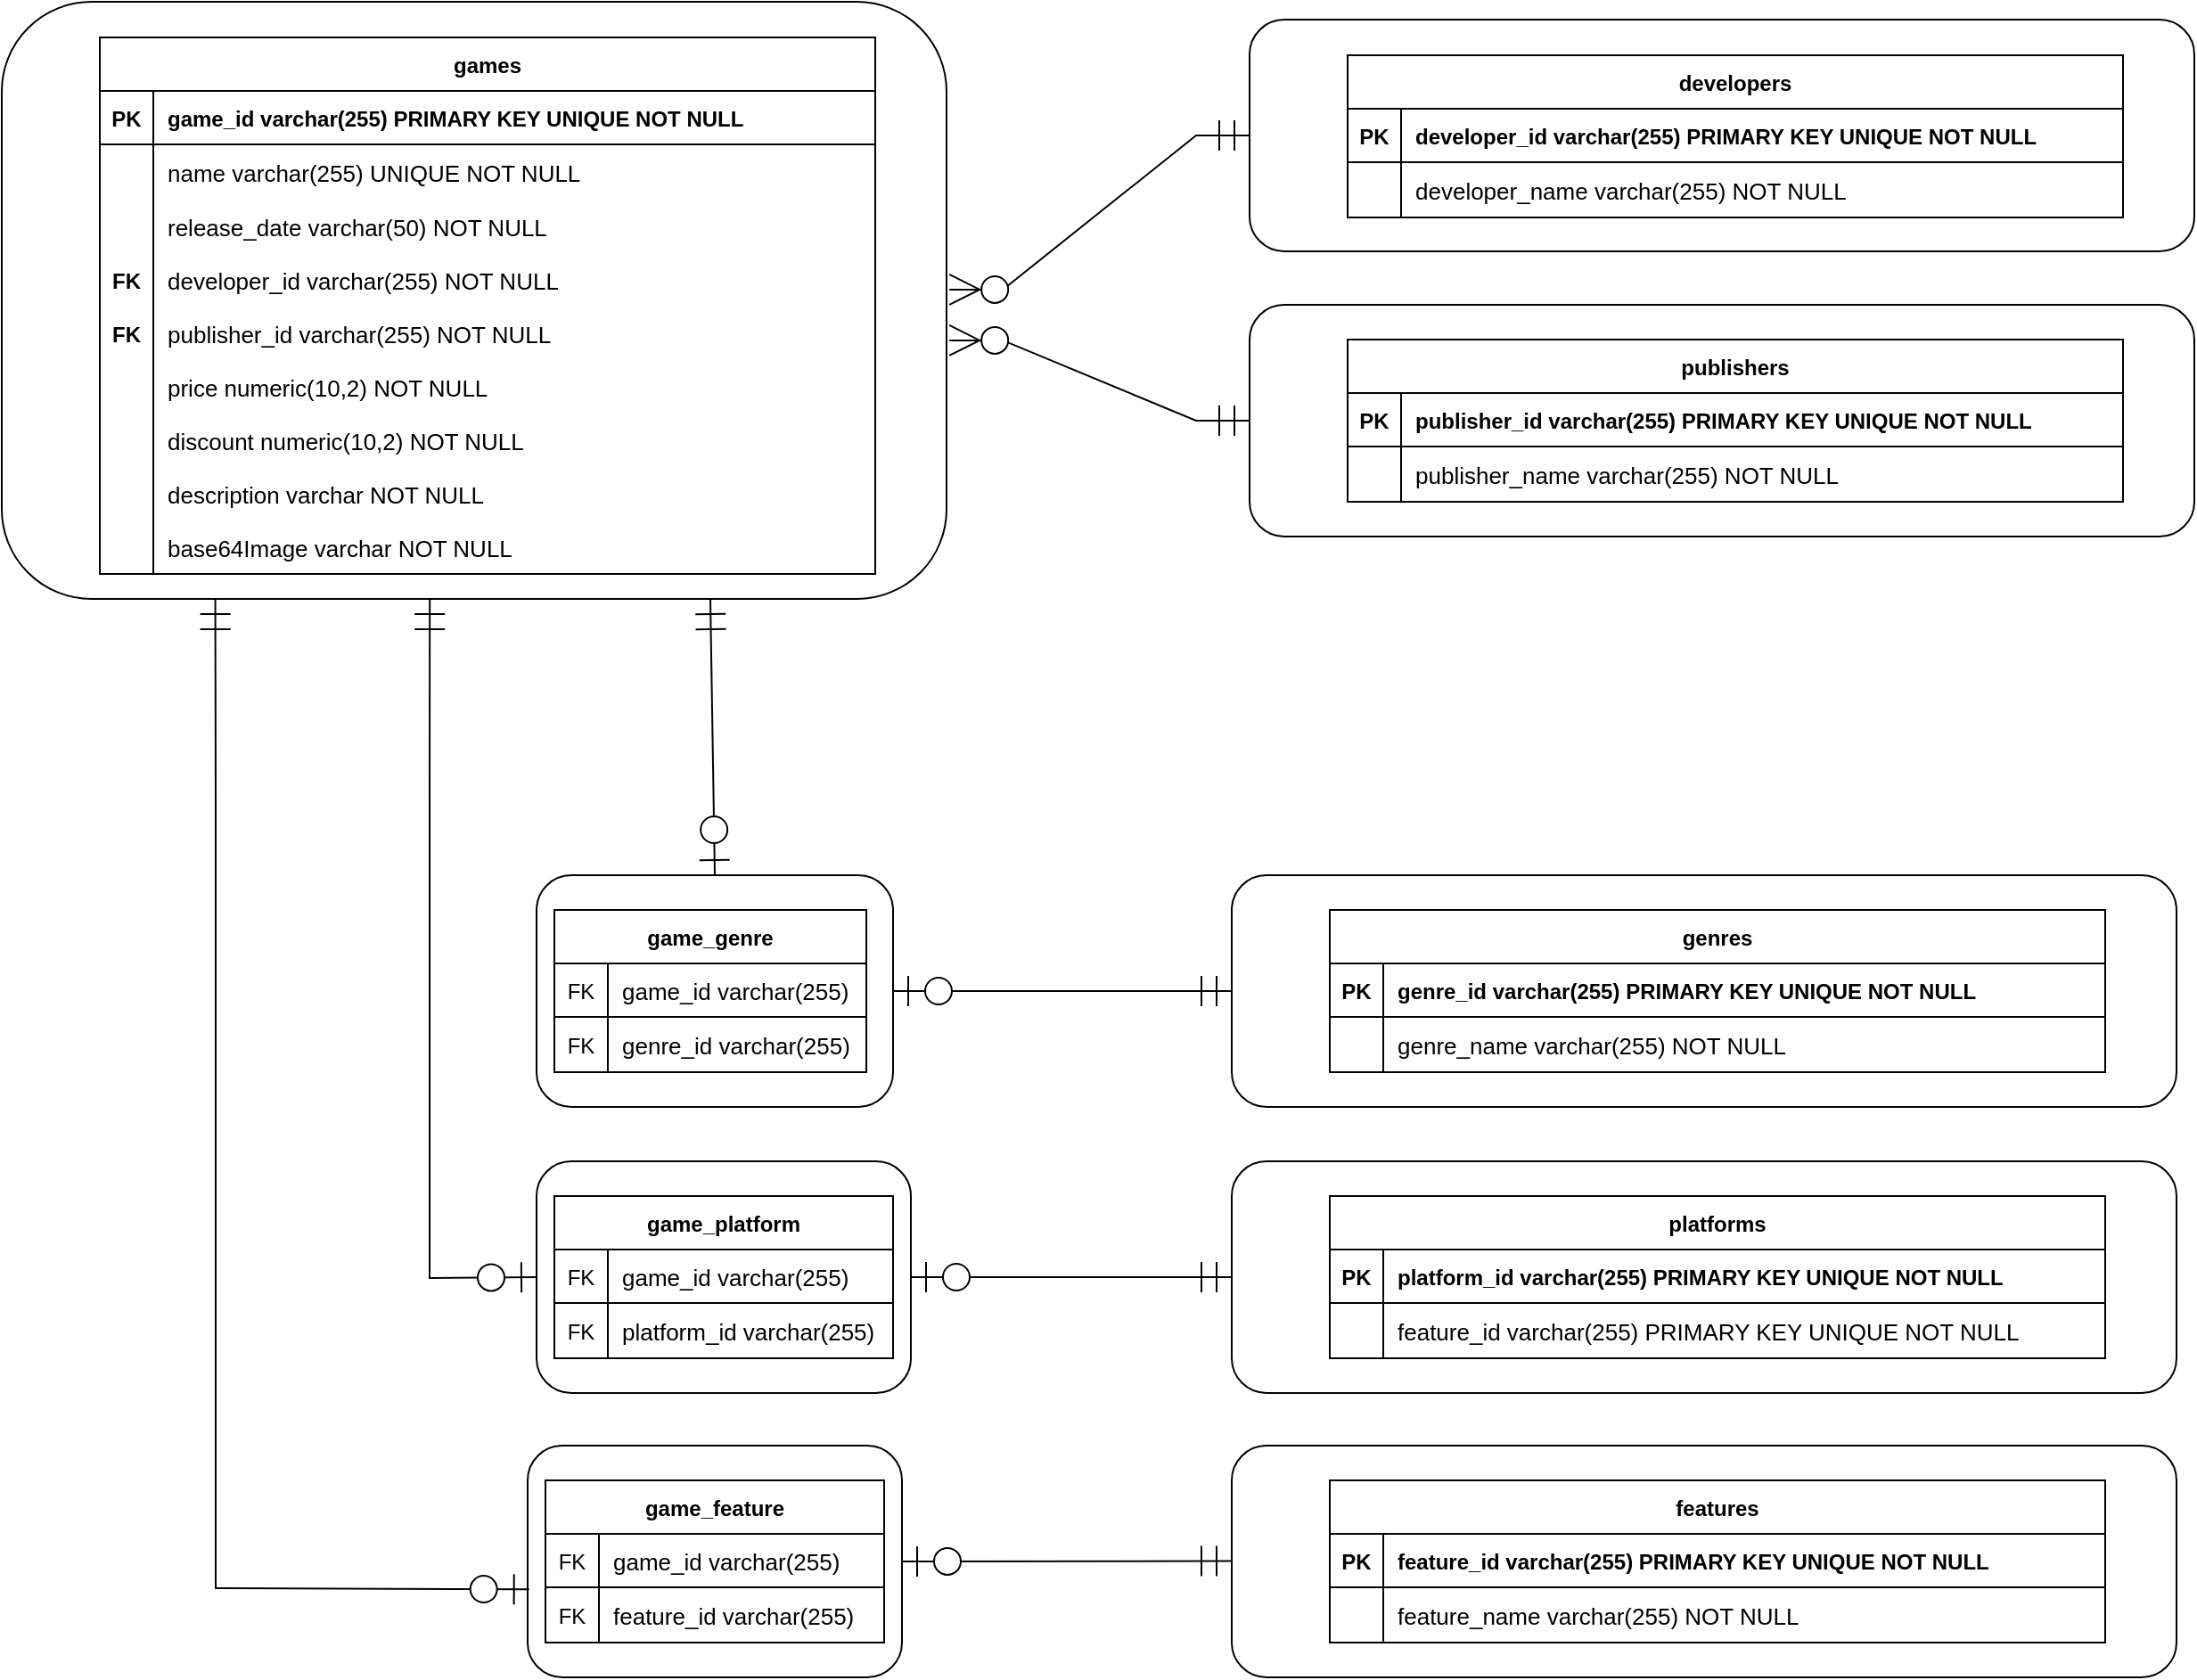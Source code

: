 <mxfile version="21.1.5" type="device">
  <diagram id="R2lEEEUBdFMjLlhIrx00" name="Page-1">
    <mxGraphModel dx="2049" dy="1031" grid="1" gridSize="10" guides="1" tooltips="1" connect="1" arrows="1" fold="1" page="1" pageScale="1" pageWidth="850" pageHeight="1100" math="0" shadow="0" extFonts="Permanent Marker^https://fonts.googleapis.com/css?family=Permanent+Marker">
      <root>
        <mxCell id="0" />
        <mxCell id="1" parent="0" />
        <mxCell id="VL071i1AqDFCpZDAVw9u-1" value="" style="rounded=1;whiteSpace=wrap;html=1;" parent="1" vertex="1">
          <mxGeometry x="30" y="105" width="530" height="335" as="geometry" />
        </mxCell>
        <object label="games" email="email&#xa;test" id="C-vyLk0tnHw3VtMMgP7b-23">
          <mxCell style="shape=table;startSize=30;container=1;collapsible=1;childLayout=tableLayout;fixedRows=1;rowLines=0;fontStyle=1;align=center;resizeLast=1;" parent="1" vertex="1">
            <mxGeometry x="85" y="125" width="435" height="301" as="geometry">
              <mxRectangle x="85" y="80" width="80" height="30" as="alternateBounds" />
            </mxGeometry>
          </mxCell>
        </object>
        <mxCell id="C-vyLk0tnHw3VtMMgP7b-24" value="" style="shape=partialRectangle;collapsible=0;dropTarget=0;pointerEvents=0;fillColor=none;points=[[0,0.5],[1,0.5]];portConstraint=eastwest;top=0;left=0;right=0;bottom=1;" parent="C-vyLk0tnHw3VtMMgP7b-23" vertex="1">
          <mxGeometry y="30" width="435" height="30" as="geometry" />
        </mxCell>
        <mxCell id="C-vyLk0tnHw3VtMMgP7b-25" value="PK" style="shape=partialRectangle;overflow=hidden;connectable=0;fillColor=none;top=0;left=0;bottom=0;right=0;fontStyle=1;" parent="C-vyLk0tnHw3VtMMgP7b-24" vertex="1">
          <mxGeometry width="30" height="30" as="geometry">
            <mxRectangle width="30" height="30" as="alternateBounds" />
          </mxGeometry>
        </mxCell>
        <mxCell id="C-vyLk0tnHw3VtMMgP7b-26" value="game_id varchar(255) PRIMARY KEY UNIQUE NOT NULL " style="shape=partialRectangle;overflow=hidden;connectable=0;fillColor=none;top=0;left=0;bottom=0;right=0;align=left;spacingLeft=6;fontStyle=1;" parent="C-vyLk0tnHw3VtMMgP7b-24" vertex="1">
          <mxGeometry x="30" width="405" height="30" as="geometry">
            <mxRectangle width="405" height="30" as="alternateBounds" />
          </mxGeometry>
        </mxCell>
        <mxCell id="C-vyLk0tnHw3VtMMgP7b-27" value="" style="shape=partialRectangle;collapsible=0;dropTarget=0;pointerEvents=0;fillColor=none;points=[[0,0.5],[1,0.5]];portConstraint=eastwest;top=0;left=0;right=0;bottom=0;" parent="C-vyLk0tnHw3VtMMgP7b-23" vertex="1">
          <mxGeometry y="60" width="435" height="31" as="geometry" />
        </mxCell>
        <mxCell id="C-vyLk0tnHw3VtMMgP7b-28" value="" style="shape=partialRectangle;overflow=hidden;connectable=0;fillColor=none;top=0;left=0;bottom=0;right=0;" parent="C-vyLk0tnHw3VtMMgP7b-27" vertex="1">
          <mxGeometry width="30" height="31" as="geometry">
            <mxRectangle width="30" height="31" as="alternateBounds" />
          </mxGeometry>
        </mxCell>
        <mxCell id="C-vyLk0tnHw3VtMMgP7b-29" value="name varchar(255) UNIQUE NOT NULL" style="shape=partialRectangle;overflow=hidden;connectable=0;fillColor=none;top=0;left=0;bottom=0;right=0;align=left;spacingLeft=6;fontSize=13;" parent="C-vyLk0tnHw3VtMMgP7b-27" vertex="1">
          <mxGeometry x="30" width="405" height="31" as="geometry">
            <mxRectangle width="405" height="31" as="alternateBounds" />
          </mxGeometry>
        </mxCell>
        <mxCell id="VL071i1AqDFCpZDAVw9u-34" style="shape=partialRectangle;collapsible=0;dropTarget=0;pointerEvents=0;fillColor=none;points=[[0,0.5],[1,0.5]];portConstraint=eastwest;top=0;left=0;right=0;bottom=0;" parent="C-vyLk0tnHw3VtMMgP7b-23" vertex="1">
          <mxGeometry y="91" width="435" height="30" as="geometry" />
        </mxCell>
        <mxCell id="VL071i1AqDFCpZDAVw9u-35" style="shape=partialRectangle;overflow=hidden;connectable=0;fillColor=none;top=0;left=0;bottom=0;right=0;" parent="VL071i1AqDFCpZDAVw9u-34" vertex="1">
          <mxGeometry width="30" height="30" as="geometry">
            <mxRectangle width="30" height="30" as="alternateBounds" />
          </mxGeometry>
        </mxCell>
        <mxCell id="VL071i1AqDFCpZDAVw9u-36" value="release_date varchar(50) NOT NULL" style="shape=partialRectangle;overflow=hidden;connectable=0;fillColor=none;top=0;left=0;bottom=0;right=0;align=left;spacingLeft=6;fontSize=13;" parent="VL071i1AqDFCpZDAVw9u-34" vertex="1">
          <mxGeometry x="30" width="405" height="30" as="geometry">
            <mxRectangle width="405" height="30" as="alternateBounds" />
          </mxGeometry>
        </mxCell>
        <mxCell id="OKpWDmHDf1I66epjjTxF-31" style="shape=partialRectangle;collapsible=0;dropTarget=0;pointerEvents=0;fillColor=none;points=[[0,0.5],[1,0.5]];portConstraint=eastwest;top=0;left=0;right=0;bottom=0;strokeColor=default;" parent="C-vyLk0tnHw3VtMMgP7b-23" vertex="1">
          <mxGeometry y="121" width="435" height="30" as="geometry" />
        </mxCell>
        <mxCell id="OKpWDmHDf1I66epjjTxF-32" value="FK" style="shape=partialRectangle;overflow=hidden;connectable=0;fillColor=none;top=0;left=0;bottom=0;right=0;fontStyle=1" parent="OKpWDmHDf1I66epjjTxF-31" vertex="1">
          <mxGeometry width="30" height="30" as="geometry">
            <mxRectangle width="30" height="30" as="alternateBounds" />
          </mxGeometry>
        </mxCell>
        <mxCell id="OKpWDmHDf1I66epjjTxF-33" value="developer_id varchar(255) NOT NULL" style="shape=partialRectangle;overflow=hidden;connectable=0;fillColor=none;top=0;left=0;bottom=0;right=0;align=left;spacingLeft=6;fontSize=13;" parent="OKpWDmHDf1I66epjjTxF-31" vertex="1">
          <mxGeometry x="30" width="405" height="30" as="geometry">
            <mxRectangle width="405" height="30" as="alternateBounds" />
          </mxGeometry>
        </mxCell>
        <mxCell id="OKpWDmHDf1I66epjjTxF-34" style="shape=partialRectangle;collapsible=0;dropTarget=0;pointerEvents=0;fillColor=none;points=[[0,0.5],[1,0.5]];portConstraint=eastwest;top=0;left=0;right=0;bottom=0;" parent="C-vyLk0tnHw3VtMMgP7b-23" vertex="1">
          <mxGeometry y="151" width="435" height="30" as="geometry" />
        </mxCell>
        <mxCell id="OKpWDmHDf1I66epjjTxF-35" value="FK" style="shape=partialRectangle;overflow=hidden;connectable=0;fillColor=none;top=0;left=0;bottom=0;right=0;fontStyle=1" parent="OKpWDmHDf1I66epjjTxF-34" vertex="1">
          <mxGeometry width="30" height="30" as="geometry">
            <mxRectangle width="30" height="30" as="alternateBounds" />
          </mxGeometry>
        </mxCell>
        <mxCell id="OKpWDmHDf1I66epjjTxF-36" value="publisher_id varchar(255) NOT NULL" style="shape=partialRectangle;overflow=hidden;connectable=0;fillColor=none;top=0;left=0;bottom=0;right=0;align=left;spacingLeft=6;fontSize=13;" parent="OKpWDmHDf1I66epjjTxF-34" vertex="1">
          <mxGeometry x="30" width="405" height="30" as="geometry">
            <mxRectangle width="405" height="30" as="alternateBounds" />
          </mxGeometry>
        </mxCell>
        <mxCell id="OKpWDmHDf1I66epjjTxF-37" style="shape=partialRectangle;collapsible=0;dropTarget=0;pointerEvents=0;fillColor=none;points=[[0,0.5],[1,0.5]];portConstraint=eastwest;top=0;left=0;right=0;bottom=0;" parent="C-vyLk0tnHw3VtMMgP7b-23" vertex="1">
          <mxGeometry y="181" width="435" height="30" as="geometry" />
        </mxCell>
        <mxCell id="OKpWDmHDf1I66epjjTxF-38" style="shape=partialRectangle;overflow=hidden;connectable=0;fillColor=none;top=0;left=0;bottom=0;right=0;" parent="OKpWDmHDf1I66epjjTxF-37" vertex="1">
          <mxGeometry width="30" height="30" as="geometry">
            <mxRectangle width="30" height="30" as="alternateBounds" />
          </mxGeometry>
        </mxCell>
        <mxCell id="OKpWDmHDf1I66epjjTxF-39" value="price numeric(10,2) NOT NULL" style="shape=partialRectangle;overflow=hidden;connectable=0;fillColor=none;top=0;left=0;bottom=0;right=0;align=left;spacingLeft=6;fontSize=13;" parent="OKpWDmHDf1I66epjjTxF-37" vertex="1">
          <mxGeometry x="30" width="405" height="30" as="geometry">
            <mxRectangle width="405" height="30" as="alternateBounds" />
          </mxGeometry>
        </mxCell>
        <mxCell id="OKpWDmHDf1I66epjjTxF-40" style="shape=partialRectangle;collapsible=0;dropTarget=0;pointerEvents=0;fillColor=none;points=[[0,0.5],[1,0.5]];portConstraint=eastwest;top=0;left=0;right=0;bottom=0;" parent="C-vyLk0tnHw3VtMMgP7b-23" vertex="1">
          <mxGeometry y="211" width="435" height="30" as="geometry" />
        </mxCell>
        <mxCell id="OKpWDmHDf1I66epjjTxF-41" style="shape=partialRectangle;overflow=hidden;connectable=0;fillColor=none;top=0;left=0;bottom=0;right=0;" parent="OKpWDmHDf1I66epjjTxF-40" vertex="1">
          <mxGeometry width="30" height="30" as="geometry">
            <mxRectangle width="30" height="30" as="alternateBounds" />
          </mxGeometry>
        </mxCell>
        <mxCell id="OKpWDmHDf1I66epjjTxF-42" value="discount numeric(10,2) NOT NULL" style="shape=partialRectangle;overflow=hidden;connectable=0;fillColor=none;top=0;left=0;bottom=0;right=0;align=left;spacingLeft=6;fontSize=13;" parent="OKpWDmHDf1I66epjjTxF-40" vertex="1">
          <mxGeometry x="30" width="405" height="30" as="geometry">
            <mxRectangle width="405" height="30" as="alternateBounds" />
          </mxGeometry>
        </mxCell>
        <mxCell id="OKpWDmHDf1I66epjjTxF-43" style="shape=partialRectangle;collapsible=0;dropTarget=0;pointerEvents=0;fillColor=none;points=[[0,0.5],[1,0.5]];portConstraint=eastwest;top=0;left=0;right=0;bottom=0;" parent="C-vyLk0tnHw3VtMMgP7b-23" vertex="1">
          <mxGeometry y="241" width="435" height="30" as="geometry" />
        </mxCell>
        <mxCell id="OKpWDmHDf1I66epjjTxF-44" style="shape=partialRectangle;overflow=hidden;connectable=0;fillColor=none;top=0;left=0;bottom=0;right=0;" parent="OKpWDmHDf1I66epjjTxF-43" vertex="1">
          <mxGeometry width="30" height="30" as="geometry">
            <mxRectangle width="30" height="30" as="alternateBounds" />
          </mxGeometry>
        </mxCell>
        <mxCell id="OKpWDmHDf1I66epjjTxF-45" value="description varchar NOT NULL" style="shape=partialRectangle;overflow=hidden;connectable=0;fillColor=none;top=0;left=0;bottom=0;right=0;align=left;spacingLeft=6;fontSize=13;" parent="OKpWDmHDf1I66epjjTxF-43" vertex="1">
          <mxGeometry x="30" width="405" height="30" as="geometry">
            <mxRectangle width="405" height="30" as="alternateBounds" />
          </mxGeometry>
        </mxCell>
        <mxCell id="OKpWDmHDf1I66epjjTxF-46" style="shape=partialRectangle;collapsible=0;dropTarget=0;pointerEvents=0;fillColor=none;points=[[0,0.5],[1,0.5]];portConstraint=eastwest;top=0;left=0;right=0;bottom=0;" parent="C-vyLk0tnHw3VtMMgP7b-23" vertex="1">
          <mxGeometry y="271" width="435" height="30" as="geometry" />
        </mxCell>
        <mxCell id="OKpWDmHDf1I66epjjTxF-47" style="shape=partialRectangle;overflow=hidden;connectable=0;fillColor=none;top=0;left=0;bottom=0;right=0;" parent="OKpWDmHDf1I66epjjTxF-46" vertex="1">
          <mxGeometry width="30" height="30" as="geometry">
            <mxRectangle width="30" height="30" as="alternateBounds" />
          </mxGeometry>
        </mxCell>
        <mxCell id="OKpWDmHDf1I66epjjTxF-48" value="base64Image varchar NOT NULL" style="shape=partialRectangle;overflow=hidden;connectable=0;fillColor=none;top=0;left=0;bottom=0;right=0;align=left;spacingLeft=6;fontSize=13;" parent="OKpWDmHDf1I66epjjTxF-46" vertex="1">
          <mxGeometry x="30" width="405" height="30" as="geometry">
            <mxRectangle width="405" height="30" as="alternateBounds" />
          </mxGeometry>
        </mxCell>
        <mxCell id="aKT1de0LB3l2bq885Tbr-20" value="" style="rounded=1;whiteSpace=wrap;html=1;" vertex="1" parent="1">
          <mxGeometry x="730" y="115" width="530" height="130" as="geometry" />
        </mxCell>
        <object label="developers" email="email&#xa;test" id="aKT1de0LB3l2bq885Tbr-21">
          <mxCell style="shape=table;startSize=30;container=1;collapsible=1;childLayout=tableLayout;fixedRows=1;rowLines=0;fontStyle=1;align=center;resizeLast=1;" vertex="1" parent="1">
            <mxGeometry x="785" y="135" width="435" height="91" as="geometry">
              <mxRectangle x="85" y="80" width="80" height="30" as="alternateBounds" />
            </mxGeometry>
          </mxCell>
        </object>
        <mxCell id="aKT1de0LB3l2bq885Tbr-22" value="" style="shape=partialRectangle;collapsible=0;dropTarget=0;pointerEvents=0;fillColor=none;points=[[0,0.5],[1,0.5]];portConstraint=eastwest;top=0;left=0;right=0;bottom=1;" vertex="1" parent="aKT1de0LB3l2bq885Tbr-21">
          <mxGeometry y="30" width="435" height="30" as="geometry" />
        </mxCell>
        <mxCell id="aKT1de0LB3l2bq885Tbr-23" value="PK" style="shape=partialRectangle;overflow=hidden;connectable=0;fillColor=none;top=0;left=0;bottom=0;right=0;fontStyle=1;" vertex="1" parent="aKT1de0LB3l2bq885Tbr-22">
          <mxGeometry width="30" height="30" as="geometry">
            <mxRectangle width="30" height="30" as="alternateBounds" />
          </mxGeometry>
        </mxCell>
        <mxCell id="aKT1de0LB3l2bq885Tbr-24" value="developer_id varchar(255) PRIMARY KEY UNIQUE NOT NULL" style="shape=partialRectangle;overflow=hidden;connectable=0;fillColor=none;top=0;left=0;bottom=0;right=0;align=left;spacingLeft=6;fontStyle=1;" vertex="1" parent="aKT1de0LB3l2bq885Tbr-22">
          <mxGeometry x="30" width="405" height="30" as="geometry">
            <mxRectangle width="405" height="30" as="alternateBounds" />
          </mxGeometry>
        </mxCell>
        <mxCell id="aKT1de0LB3l2bq885Tbr-25" value="" style="shape=partialRectangle;collapsible=0;dropTarget=0;pointerEvents=0;fillColor=none;points=[[0,0.5],[1,0.5]];portConstraint=eastwest;top=0;left=0;right=0;bottom=0;" vertex="1" parent="aKT1de0LB3l2bq885Tbr-21">
          <mxGeometry y="60" width="435" height="31" as="geometry" />
        </mxCell>
        <mxCell id="aKT1de0LB3l2bq885Tbr-26" value="" style="shape=partialRectangle;overflow=hidden;connectable=0;fillColor=none;top=0;left=0;bottom=0;right=0;" vertex="1" parent="aKT1de0LB3l2bq885Tbr-25">
          <mxGeometry width="30" height="31" as="geometry">
            <mxRectangle width="30" height="31" as="alternateBounds" />
          </mxGeometry>
        </mxCell>
        <mxCell id="aKT1de0LB3l2bq885Tbr-27" value="developer_name varchar(255) NOT NULL" style="shape=partialRectangle;overflow=hidden;connectable=0;fillColor=none;top=0;left=0;bottom=0;right=0;align=left;spacingLeft=6;fontSize=13;" vertex="1" parent="aKT1de0LB3l2bq885Tbr-25">
          <mxGeometry x="30" width="405" height="31" as="geometry">
            <mxRectangle width="405" height="31" as="alternateBounds" />
          </mxGeometry>
        </mxCell>
        <mxCell id="aKT1de0LB3l2bq885Tbr-53" value="" style="rounded=1;whiteSpace=wrap;html=1;" vertex="1" parent="1">
          <mxGeometry x="730" y="275" width="530" height="130" as="geometry" />
        </mxCell>
        <object label="publishers" email="email&#xa;test" id="aKT1de0LB3l2bq885Tbr-55">
          <mxCell style="shape=table;startSize=30;container=1;collapsible=1;childLayout=tableLayout;fixedRows=1;rowLines=0;fontStyle=1;align=center;resizeLast=1;" vertex="1" parent="1">
            <mxGeometry x="785" y="294.5" width="435" height="91" as="geometry">
              <mxRectangle x="85" y="80" width="80" height="30" as="alternateBounds" />
            </mxGeometry>
          </mxCell>
        </object>
        <mxCell id="aKT1de0LB3l2bq885Tbr-56" value="" style="shape=partialRectangle;collapsible=0;dropTarget=0;pointerEvents=0;fillColor=none;points=[[0,0.5],[1,0.5]];portConstraint=eastwest;top=0;left=0;right=0;bottom=1;" vertex="1" parent="aKT1de0LB3l2bq885Tbr-55">
          <mxGeometry y="30" width="435" height="30" as="geometry" />
        </mxCell>
        <mxCell id="aKT1de0LB3l2bq885Tbr-57" value="PK" style="shape=partialRectangle;overflow=hidden;connectable=0;fillColor=none;top=0;left=0;bottom=0;right=0;fontStyle=1;" vertex="1" parent="aKT1de0LB3l2bq885Tbr-56">
          <mxGeometry width="30" height="30" as="geometry">
            <mxRectangle width="30" height="30" as="alternateBounds" />
          </mxGeometry>
        </mxCell>
        <mxCell id="aKT1de0LB3l2bq885Tbr-58" value="publisher_id varchar(255) PRIMARY KEY UNIQUE NOT NULL" style="shape=partialRectangle;overflow=hidden;connectable=0;fillColor=none;top=0;left=0;bottom=0;right=0;align=left;spacingLeft=6;fontStyle=1;" vertex="1" parent="aKT1de0LB3l2bq885Tbr-56">
          <mxGeometry x="30" width="405" height="30" as="geometry">
            <mxRectangle width="405" height="30" as="alternateBounds" />
          </mxGeometry>
        </mxCell>
        <mxCell id="aKT1de0LB3l2bq885Tbr-59" value="" style="shape=partialRectangle;collapsible=0;dropTarget=0;pointerEvents=0;fillColor=none;points=[[0,0.5],[1,0.5]];portConstraint=eastwest;top=0;left=0;right=0;bottom=0;" vertex="1" parent="aKT1de0LB3l2bq885Tbr-55">
          <mxGeometry y="60" width="435" height="31" as="geometry" />
        </mxCell>
        <mxCell id="aKT1de0LB3l2bq885Tbr-60" value="" style="shape=partialRectangle;overflow=hidden;connectable=0;fillColor=none;top=0;left=0;bottom=0;right=0;" vertex="1" parent="aKT1de0LB3l2bq885Tbr-59">
          <mxGeometry width="30" height="31" as="geometry">
            <mxRectangle width="30" height="31" as="alternateBounds" />
          </mxGeometry>
        </mxCell>
        <mxCell id="aKT1de0LB3l2bq885Tbr-61" value="publisher_name varchar(255) NOT NULL" style="shape=partialRectangle;overflow=hidden;connectable=0;fillColor=none;top=0;left=0;bottom=0;right=0;align=left;spacingLeft=6;fontSize=13;" vertex="1" parent="aKT1de0LB3l2bq885Tbr-59">
          <mxGeometry x="30" width="405" height="31" as="geometry">
            <mxRectangle width="405" height="31" as="alternateBounds" />
          </mxGeometry>
        </mxCell>
        <mxCell id="aKT1de0LB3l2bq885Tbr-62" value="" style="rounded=1;whiteSpace=wrap;html=1;" vertex="1" parent="1">
          <mxGeometry x="720" y="595" width="530" height="130" as="geometry" />
        </mxCell>
        <object label="genres" email="email&#xa;test" id="aKT1de0LB3l2bq885Tbr-63">
          <mxCell style="shape=table;startSize=30;container=1;collapsible=1;childLayout=tableLayout;fixedRows=1;rowLines=0;fontStyle=1;align=center;resizeLast=1;" vertex="1" parent="1">
            <mxGeometry x="775" y="614.5" width="435" height="91" as="geometry">
              <mxRectangle x="85" y="80" width="80" height="30" as="alternateBounds" />
            </mxGeometry>
          </mxCell>
        </object>
        <mxCell id="aKT1de0LB3l2bq885Tbr-64" value="" style="shape=partialRectangle;collapsible=0;dropTarget=0;pointerEvents=0;fillColor=none;points=[[0,0.5],[1,0.5]];portConstraint=eastwest;top=0;left=0;right=0;bottom=1;" vertex="1" parent="aKT1de0LB3l2bq885Tbr-63">
          <mxGeometry y="30" width="435" height="30" as="geometry" />
        </mxCell>
        <mxCell id="aKT1de0LB3l2bq885Tbr-65" value="PK" style="shape=partialRectangle;overflow=hidden;connectable=0;fillColor=none;top=0;left=0;bottom=0;right=0;fontStyle=1;" vertex="1" parent="aKT1de0LB3l2bq885Tbr-64">
          <mxGeometry width="30" height="30" as="geometry">
            <mxRectangle width="30" height="30" as="alternateBounds" />
          </mxGeometry>
        </mxCell>
        <mxCell id="aKT1de0LB3l2bq885Tbr-66" value="genre_id varchar(255) PRIMARY KEY UNIQUE NOT NULL" style="shape=partialRectangle;overflow=hidden;connectable=0;fillColor=none;top=0;left=0;bottom=0;right=0;align=left;spacingLeft=6;fontStyle=1;" vertex="1" parent="aKT1de0LB3l2bq885Tbr-64">
          <mxGeometry x="30" width="405" height="30" as="geometry">
            <mxRectangle width="405" height="30" as="alternateBounds" />
          </mxGeometry>
        </mxCell>
        <mxCell id="aKT1de0LB3l2bq885Tbr-67" value="" style="shape=partialRectangle;collapsible=0;dropTarget=0;pointerEvents=0;fillColor=none;points=[[0,0.5],[1,0.5]];portConstraint=eastwest;top=0;left=0;right=0;bottom=0;" vertex="1" parent="aKT1de0LB3l2bq885Tbr-63">
          <mxGeometry y="60" width="435" height="31" as="geometry" />
        </mxCell>
        <mxCell id="aKT1de0LB3l2bq885Tbr-68" value="" style="shape=partialRectangle;overflow=hidden;connectable=0;fillColor=none;top=0;left=0;bottom=0;right=0;" vertex="1" parent="aKT1de0LB3l2bq885Tbr-67">
          <mxGeometry width="30" height="31" as="geometry">
            <mxRectangle width="30" height="31" as="alternateBounds" />
          </mxGeometry>
        </mxCell>
        <mxCell id="aKT1de0LB3l2bq885Tbr-69" value="genre_name varchar(255) NOT NULL" style="shape=partialRectangle;overflow=hidden;connectable=0;fillColor=none;top=0;left=0;bottom=0;right=0;align=left;spacingLeft=6;fontSize=13;" vertex="1" parent="aKT1de0LB3l2bq885Tbr-67">
          <mxGeometry x="30" width="405" height="31" as="geometry">
            <mxRectangle width="405" height="31" as="alternateBounds" />
          </mxGeometry>
        </mxCell>
        <mxCell id="aKT1de0LB3l2bq885Tbr-71" value="" style="rounded=1;whiteSpace=wrap;html=1;" vertex="1" parent="1">
          <mxGeometry x="720" y="755.5" width="530" height="130" as="geometry" />
        </mxCell>
        <object label="platforms" email="email&#xa;test" id="aKT1de0LB3l2bq885Tbr-72">
          <mxCell style="shape=table;startSize=30;container=1;collapsible=1;childLayout=tableLayout;fixedRows=1;rowLines=0;fontStyle=1;align=center;resizeLast=1;" vertex="1" parent="1">
            <mxGeometry x="775" y="775" width="435" height="91" as="geometry">
              <mxRectangle x="85" y="80" width="80" height="30" as="alternateBounds" />
            </mxGeometry>
          </mxCell>
        </object>
        <mxCell id="aKT1de0LB3l2bq885Tbr-73" value="" style="shape=partialRectangle;collapsible=0;dropTarget=0;pointerEvents=0;fillColor=none;points=[[0,0.5],[1,0.5]];portConstraint=eastwest;top=0;left=0;right=0;bottom=1;" vertex="1" parent="aKT1de0LB3l2bq885Tbr-72">
          <mxGeometry y="30" width="435" height="30" as="geometry" />
        </mxCell>
        <mxCell id="aKT1de0LB3l2bq885Tbr-74" value="PK" style="shape=partialRectangle;overflow=hidden;connectable=0;fillColor=none;top=0;left=0;bottom=0;right=0;fontStyle=1;" vertex="1" parent="aKT1de0LB3l2bq885Tbr-73">
          <mxGeometry width="30" height="30" as="geometry">
            <mxRectangle width="30" height="30" as="alternateBounds" />
          </mxGeometry>
        </mxCell>
        <mxCell id="aKT1de0LB3l2bq885Tbr-75" value="platform_id varchar(255) PRIMARY KEY UNIQUE NOT NULL" style="shape=partialRectangle;overflow=hidden;connectable=0;fillColor=none;top=0;left=0;bottom=0;right=0;align=left;spacingLeft=6;fontStyle=1;" vertex="1" parent="aKT1de0LB3l2bq885Tbr-73">
          <mxGeometry x="30" width="405" height="30" as="geometry">
            <mxRectangle width="405" height="30" as="alternateBounds" />
          </mxGeometry>
        </mxCell>
        <mxCell id="aKT1de0LB3l2bq885Tbr-76" value="" style="shape=partialRectangle;collapsible=0;dropTarget=0;pointerEvents=0;fillColor=none;points=[[0,0.5],[1,0.5]];portConstraint=eastwest;top=0;left=0;right=0;bottom=0;" vertex="1" parent="aKT1de0LB3l2bq885Tbr-72">
          <mxGeometry y="60" width="435" height="31" as="geometry" />
        </mxCell>
        <mxCell id="aKT1de0LB3l2bq885Tbr-77" value="" style="shape=partialRectangle;overflow=hidden;connectable=0;fillColor=none;top=0;left=0;bottom=0;right=0;" vertex="1" parent="aKT1de0LB3l2bq885Tbr-76">
          <mxGeometry width="30" height="31" as="geometry">
            <mxRectangle width="30" height="31" as="alternateBounds" />
          </mxGeometry>
        </mxCell>
        <mxCell id="aKT1de0LB3l2bq885Tbr-78" value="feature_id varchar(255) PRIMARY KEY UNIQUE NOT NULL" style="shape=partialRectangle;overflow=hidden;connectable=0;fillColor=none;top=0;left=0;bottom=0;right=0;align=left;spacingLeft=6;fontSize=13;" vertex="1" parent="aKT1de0LB3l2bq885Tbr-76">
          <mxGeometry x="30" width="405" height="31" as="geometry">
            <mxRectangle width="405" height="31" as="alternateBounds" />
          </mxGeometry>
        </mxCell>
        <mxCell id="aKT1de0LB3l2bq885Tbr-79" value="" style="rounded=1;whiteSpace=wrap;html=1;" vertex="1" parent="1">
          <mxGeometry x="720" y="915" width="530" height="130" as="geometry" />
        </mxCell>
        <object label="features" email="email&#xa;test" id="aKT1de0LB3l2bq885Tbr-80">
          <mxCell style="shape=table;startSize=30;container=1;collapsible=1;childLayout=tableLayout;fixedRows=1;rowLines=0;fontStyle=1;align=center;resizeLast=1;" vertex="1" parent="1">
            <mxGeometry x="775" y="934.5" width="435" height="91" as="geometry">
              <mxRectangle x="85" y="80" width="80" height="30" as="alternateBounds" />
            </mxGeometry>
          </mxCell>
        </object>
        <mxCell id="aKT1de0LB3l2bq885Tbr-81" value="" style="shape=partialRectangle;collapsible=0;dropTarget=0;pointerEvents=0;fillColor=none;points=[[0,0.5],[1,0.5]];portConstraint=eastwest;top=0;left=0;right=0;bottom=1;" vertex="1" parent="aKT1de0LB3l2bq885Tbr-80">
          <mxGeometry y="30" width="435" height="30" as="geometry" />
        </mxCell>
        <mxCell id="aKT1de0LB3l2bq885Tbr-82" value="PK" style="shape=partialRectangle;overflow=hidden;connectable=0;fillColor=none;top=0;left=0;bottom=0;right=0;fontStyle=1;" vertex="1" parent="aKT1de0LB3l2bq885Tbr-81">
          <mxGeometry width="30" height="30" as="geometry">
            <mxRectangle width="30" height="30" as="alternateBounds" />
          </mxGeometry>
        </mxCell>
        <mxCell id="aKT1de0LB3l2bq885Tbr-83" value="feature_id varchar(255) PRIMARY KEY UNIQUE NOT NULL" style="shape=partialRectangle;overflow=hidden;connectable=0;fillColor=none;top=0;left=0;bottom=0;right=0;align=left;spacingLeft=6;fontStyle=1;" vertex="1" parent="aKT1de0LB3l2bq885Tbr-81">
          <mxGeometry x="30" width="405" height="30" as="geometry">
            <mxRectangle width="405" height="30" as="alternateBounds" />
          </mxGeometry>
        </mxCell>
        <mxCell id="aKT1de0LB3l2bq885Tbr-84" value="" style="shape=partialRectangle;collapsible=0;dropTarget=0;pointerEvents=0;fillColor=none;points=[[0,0.5],[1,0.5]];portConstraint=eastwest;top=0;left=0;right=0;bottom=0;" vertex="1" parent="aKT1de0LB3l2bq885Tbr-80">
          <mxGeometry y="60" width="435" height="31" as="geometry" />
        </mxCell>
        <mxCell id="aKT1de0LB3l2bq885Tbr-85" value="" style="shape=partialRectangle;overflow=hidden;connectable=0;fillColor=none;top=0;left=0;bottom=0;right=0;" vertex="1" parent="aKT1de0LB3l2bq885Tbr-84">
          <mxGeometry width="30" height="31" as="geometry">
            <mxRectangle width="30" height="31" as="alternateBounds" />
          </mxGeometry>
        </mxCell>
        <mxCell id="aKT1de0LB3l2bq885Tbr-86" value="feature_name varchar(255) NOT NULL" style="shape=partialRectangle;overflow=hidden;connectable=0;fillColor=none;top=0;left=0;bottom=0;right=0;align=left;spacingLeft=6;fontSize=13;" vertex="1" parent="aKT1de0LB3l2bq885Tbr-84">
          <mxGeometry x="30" width="405" height="31" as="geometry">
            <mxRectangle width="405" height="31" as="alternateBounds" />
          </mxGeometry>
        </mxCell>
        <mxCell id="aKT1de0LB3l2bq885Tbr-90" value="" style="rounded=1;whiteSpace=wrap;html=1;" vertex="1" parent="1">
          <mxGeometry x="330" y="595" width="200" height="130" as="geometry" />
        </mxCell>
        <object label="game_genre" email="email&#xa;test" id="aKT1de0LB3l2bq885Tbr-91">
          <mxCell style="shape=table;startSize=30;container=1;collapsible=1;childLayout=tableLayout;fixedRows=1;rowLines=0;fontStyle=1;align=center;resizeLast=1;" vertex="1" parent="1">
            <mxGeometry x="340" y="614.5" width="175" height="91" as="geometry">
              <mxRectangle x="85" y="80" width="80" height="30" as="alternateBounds" />
            </mxGeometry>
          </mxCell>
        </object>
        <mxCell id="aKT1de0LB3l2bq885Tbr-92" value="" style="shape=partialRectangle;collapsible=0;dropTarget=0;pointerEvents=0;fillColor=none;points=[[0,0.5],[1,0.5]];portConstraint=eastwest;top=0;left=0;right=0;bottom=1;" vertex="1" parent="aKT1de0LB3l2bq885Tbr-91">
          <mxGeometry y="30" width="175" height="30" as="geometry" />
        </mxCell>
        <mxCell id="aKT1de0LB3l2bq885Tbr-93" value="FK" style="shape=partialRectangle;overflow=hidden;connectable=0;fillColor=none;top=0;left=0;bottom=0;right=0;fontStyle=0;" vertex="1" parent="aKT1de0LB3l2bq885Tbr-92">
          <mxGeometry width="30" height="30" as="geometry">
            <mxRectangle width="30" height="30" as="alternateBounds" />
          </mxGeometry>
        </mxCell>
        <mxCell id="aKT1de0LB3l2bq885Tbr-94" value="game_id varchar(255)" style="shape=partialRectangle;overflow=hidden;connectable=0;fillColor=none;top=0;left=0;bottom=0;right=0;align=left;spacingLeft=6;fontStyle=0;fontSize=13;" vertex="1" parent="aKT1de0LB3l2bq885Tbr-92">
          <mxGeometry x="30" width="145" height="30" as="geometry">
            <mxRectangle width="145" height="30" as="alternateBounds" />
          </mxGeometry>
        </mxCell>
        <mxCell id="aKT1de0LB3l2bq885Tbr-95" value="" style="shape=partialRectangle;collapsible=0;dropTarget=0;pointerEvents=0;fillColor=none;points=[[0,0.5],[1,0.5]];portConstraint=eastwest;top=0;left=0;right=0;bottom=0;" vertex="1" parent="aKT1de0LB3l2bq885Tbr-91">
          <mxGeometry y="60" width="175" height="31" as="geometry" />
        </mxCell>
        <mxCell id="aKT1de0LB3l2bq885Tbr-96" value="FK" style="shape=partialRectangle;overflow=hidden;connectable=0;fillColor=none;top=0;left=0;bottom=0;right=0;" vertex="1" parent="aKT1de0LB3l2bq885Tbr-95">
          <mxGeometry width="30" height="31" as="geometry">
            <mxRectangle width="30" height="31" as="alternateBounds" />
          </mxGeometry>
        </mxCell>
        <mxCell id="aKT1de0LB3l2bq885Tbr-97" value="genre_id varchar(255)" style="shape=partialRectangle;overflow=hidden;connectable=0;fillColor=none;top=0;left=0;bottom=0;right=0;align=left;spacingLeft=6;fontSize=13;" vertex="1" parent="aKT1de0LB3l2bq885Tbr-95">
          <mxGeometry x="30" width="145" height="31" as="geometry">
            <mxRectangle width="145" height="31" as="alternateBounds" />
          </mxGeometry>
        </mxCell>
        <mxCell id="aKT1de0LB3l2bq885Tbr-98" value="" style="fontSize=12;html=1;endArrow=ERzeroToOne;startArrow=ERmandOne;rounded=0;endSize=15;startSize=15;entryX=0.5;entryY=0;entryDx=0;entryDy=0;exitX=0.75;exitY=1;exitDx=0;exitDy=0;" edge="1" parent="1" source="VL071i1AqDFCpZDAVw9u-1" target="aKT1de0LB3l2bq885Tbr-90">
          <mxGeometry width="100" height="100" relative="1" as="geometry">
            <mxPoint x="429.47" y="475" as="sourcePoint" />
            <mxPoint x="429.47" y="585" as="targetPoint" />
          </mxGeometry>
        </mxCell>
        <mxCell id="aKT1de0LB3l2bq885Tbr-102" value="" style="fontSize=12;html=1;endArrow=ERzeroToOne;startArrow=ERmandOne;rounded=0;endSize=15;startSize=15;entryX=1;entryY=0.5;entryDx=0;entryDy=0;exitX=0;exitY=0.5;exitDx=0;exitDy=0;" edge="1" parent="1" source="aKT1de0LB3l2bq885Tbr-62" target="aKT1de0LB3l2bq885Tbr-90">
          <mxGeometry width="100" height="100" relative="1" as="geometry">
            <mxPoint x="610" y="465" as="sourcePoint" />
            <mxPoint x="610.53" y="585" as="targetPoint" />
            <Array as="points">
              <mxPoint x="590" y="660" />
            </Array>
          </mxGeometry>
        </mxCell>
        <mxCell id="aKT1de0LB3l2bq885Tbr-103" value="" style="edgeStyle=entityRelationEdgeStyle;fontSize=12;html=1;endArrow=ERzeroToMany;startArrow=ERmandOne;rounded=0;endSize=15;startSize=15;entryX=1.003;entryY=0.567;entryDx=0;entryDy=0;entryPerimeter=0;exitX=0;exitY=0.5;exitDx=0;exitDy=0;" edge="1" parent="1" source="aKT1de0LB3l2bq885Tbr-53" target="VL071i1AqDFCpZDAVw9u-1">
          <mxGeometry width="100" height="100" relative="1" as="geometry">
            <mxPoint x="710" y="545" as="sourcePoint" />
            <mxPoint x="810" y="445" as="targetPoint" />
          </mxGeometry>
        </mxCell>
        <mxCell id="aKT1de0LB3l2bq885Tbr-104" value="" style="edgeStyle=entityRelationEdgeStyle;fontSize=12;html=1;endArrow=ERzeroToMany;startArrow=ERmandOne;rounded=0;endSize=15;startSize=15;entryX=1.003;entryY=0.482;entryDx=0;entryDy=0;entryPerimeter=0;exitX=0;exitY=0.5;exitDx=0;exitDy=0;" edge="1" parent="1" source="aKT1de0LB3l2bq885Tbr-20" target="VL071i1AqDFCpZDAVw9u-1">
          <mxGeometry width="100" height="100" relative="1" as="geometry">
            <mxPoint x="720" y="555" as="sourcePoint" />
            <mxPoint x="820" y="455" as="targetPoint" />
          </mxGeometry>
        </mxCell>
        <mxCell id="aKT1de0LB3l2bq885Tbr-105" value="" style="rounded=1;whiteSpace=wrap;html=1;" vertex="1" parent="1">
          <mxGeometry x="330" y="755.5" width="210" height="130" as="geometry" />
        </mxCell>
        <object label="game_platform" email="email&#xa;test" id="aKT1de0LB3l2bq885Tbr-106">
          <mxCell style="shape=table;startSize=30;container=1;collapsible=1;childLayout=tableLayout;fixedRows=1;rowLines=0;fontStyle=1;align=center;resizeLast=1;" vertex="1" parent="1">
            <mxGeometry x="340" y="775" width="190" height="91" as="geometry">
              <mxRectangle x="85" y="80" width="80" height="30" as="alternateBounds" />
            </mxGeometry>
          </mxCell>
        </object>
        <mxCell id="aKT1de0LB3l2bq885Tbr-107" value="" style="shape=partialRectangle;collapsible=0;dropTarget=0;pointerEvents=0;fillColor=none;points=[[0,0.5],[1,0.5]];portConstraint=eastwest;top=0;left=0;right=0;bottom=1;" vertex="1" parent="aKT1de0LB3l2bq885Tbr-106">
          <mxGeometry y="30" width="190" height="30" as="geometry" />
        </mxCell>
        <mxCell id="aKT1de0LB3l2bq885Tbr-108" value="FK" style="shape=partialRectangle;overflow=hidden;connectable=0;fillColor=none;top=0;left=0;bottom=0;right=0;fontStyle=0;" vertex="1" parent="aKT1de0LB3l2bq885Tbr-107">
          <mxGeometry width="30" height="30" as="geometry">
            <mxRectangle width="30" height="30" as="alternateBounds" />
          </mxGeometry>
        </mxCell>
        <mxCell id="aKT1de0LB3l2bq885Tbr-109" value="game_id varchar(255)" style="shape=partialRectangle;overflow=hidden;connectable=0;fillColor=none;top=0;left=0;bottom=0;right=0;align=left;spacingLeft=6;fontStyle=0;fontSize=13;" vertex="1" parent="aKT1de0LB3l2bq885Tbr-107">
          <mxGeometry x="30" width="160" height="30" as="geometry">
            <mxRectangle width="160" height="30" as="alternateBounds" />
          </mxGeometry>
        </mxCell>
        <mxCell id="aKT1de0LB3l2bq885Tbr-110" value="" style="shape=partialRectangle;collapsible=0;dropTarget=0;pointerEvents=0;fillColor=none;points=[[0,0.5],[1,0.5]];portConstraint=eastwest;top=0;left=0;right=0;bottom=0;" vertex="1" parent="aKT1de0LB3l2bq885Tbr-106">
          <mxGeometry y="60" width="190" height="31" as="geometry" />
        </mxCell>
        <mxCell id="aKT1de0LB3l2bq885Tbr-111" value="FK" style="shape=partialRectangle;overflow=hidden;connectable=0;fillColor=none;top=0;left=0;bottom=0;right=0;" vertex="1" parent="aKT1de0LB3l2bq885Tbr-110">
          <mxGeometry width="30" height="31" as="geometry">
            <mxRectangle width="30" height="31" as="alternateBounds" />
          </mxGeometry>
        </mxCell>
        <mxCell id="aKT1de0LB3l2bq885Tbr-112" value="platform_id varchar(255)" style="shape=partialRectangle;overflow=hidden;connectable=0;fillColor=none;top=0;left=0;bottom=0;right=0;align=left;spacingLeft=6;fontSize=13;" vertex="1" parent="aKT1de0LB3l2bq885Tbr-110">
          <mxGeometry x="30" width="160" height="31" as="geometry">
            <mxRectangle width="160" height="31" as="alternateBounds" />
          </mxGeometry>
        </mxCell>
        <mxCell id="aKT1de0LB3l2bq885Tbr-113" value="" style="fontSize=12;html=1;endArrow=ERzeroToOne;startArrow=ERmandOne;rounded=0;endSize=15;startSize=15;entryX=1;entryY=0.5;entryDx=0;entryDy=0;exitX=0;exitY=0.5;exitDx=0;exitDy=0;" edge="1" parent="1" source="aKT1de0LB3l2bq885Tbr-71" target="aKT1de0LB3l2bq885Tbr-105">
          <mxGeometry width="100" height="100" relative="1" as="geometry">
            <mxPoint x="645" y="670" as="sourcePoint" />
            <mxPoint x="540" y="670" as="targetPoint" />
            <Array as="points" />
          </mxGeometry>
        </mxCell>
        <mxCell id="aKT1de0LB3l2bq885Tbr-114" value="" style="fontSize=12;html=1;endArrow=ERzeroToOne;startArrow=ERmandOne;rounded=0;endSize=15;startSize=15;entryX=0;entryY=0.5;entryDx=0;entryDy=0;exitX=0.453;exitY=1;exitDx=0;exitDy=0;exitPerimeter=0;" edge="1" parent="1" source="VL071i1AqDFCpZDAVw9u-1" target="aKT1de0LB3l2bq885Tbr-105">
          <mxGeometry width="100" height="100" relative="1" as="geometry">
            <mxPoint x="270" y="475" as="sourcePoint" />
            <mxPoint x="270" y="825" as="targetPoint" />
            <Array as="points">
              <mxPoint x="270" y="555" />
              <mxPoint x="270" y="821" />
            </Array>
          </mxGeometry>
        </mxCell>
        <mxCell id="aKT1de0LB3l2bq885Tbr-122" value="" style="rounded=1;whiteSpace=wrap;html=1;" vertex="1" parent="1">
          <mxGeometry x="325" y="915" width="210" height="130" as="geometry" />
        </mxCell>
        <object label="game_feature" email="email&#xa;test" id="aKT1de0LB3l2bq885Tbr-123">
          <mxCell style="shape=table;startSize=30;container=1;collapsible=1;childLayout=tableLayout;fixedRows=1;rowLines=0;fontStyle=1;align=center;resizeLast=1;" vertex="1" parent="1">
            <mxGeometry x="335" y="934.5" width="190" height="91" as="geometry">
              <mxRectangle x="85" y="80" width="80" height="30" as="alternateBounds" />
            </mxGeometry>
          </mxCell>
        </object>
        <mxCell id="aKT1de0LB3l2bq885Tbr-124" value="" style="shape=partialRectangle;collapsible=0;dropTarget=0;pointerEvents=0;fillColor=none;points=[[0,0.5],[1,0.5]];portConstraint=eastwest;top=0;left=0;right=0;bottom=1;" vertex="1" parent="aKT1de0LB3l2bq885Tbr-123">
          <mxGeometry y="30" width="190" height="30" as="geometry" />
        </mxCell>
        <mxCell id="aKT1de0LB3l2bq885Tbr-125" value="FK" style="shape=partialRectangle;overflow=hidden;connectable=0;fillColor=none;top=0;left=0;bottom=0;right=0;fontStyle=0;" vertex="1" parent="aKT1de0LB3l2bq885Tbr-124">
          <mxGeometry width="30" height="30" as="geometry">
            <mxRectangle width="30" height="30" as="alternateBounds" />
          </mxGeometry>
        </mxCell>
        <mxCell id="aKT1de0LB3l2bq885Tbr-126" value="game_id varchar(255)" style="shape=partialRectangle;overflow=hidden;connectable=0;fillColor=none;top=0;left=0;bottom=0;right=0;align=left;spacingLeft=6;fontStyle=0;fontSize=13;" vertex="1" parent="aKT1de0LB3l2bq885Tbr-124">
          <mxGeometry x="30" width="160" height="30" as="geometry">
            <mxRectangle width="160" height="30" as="alternateBounds" />
          </mxGeometry>
        </mxCell>
        <mxCell id="aKT1de0LB3l2bq885Tbr-127" value="" style="shape=partialRectangle;collapsible=0;dropTarget=0;pointerEvents=0;fillColor=none;points=[[0,0.5],[1,0.5]];portConstraint=eastwest;top=0;left=0;right=0;bottom=0;" vertex="1" parent="aKT1de0LB3l2bq885Tbr-123">
          <mxGeometry y="60" width="190" height="31" as="geometry" />
        </mxCell>
        <mxCell id="aKT1de0LB3l2bq885Tbr-128" value="FK" style="shape=partialRectangle;overflow=hidden;connectable=0;fillColor=none;top=0;left=0;bottom=0;right=0;" vertex="1" parent="aKT1de0LB3l2bq885Tbr-127">
          <mxGeometry width="30" height="31" as="geometry">
            <mxRectangle width="30" height="31" as="alternateBounds" />
          </mxGeometry>
        </mxCell>
        <mxCell id="aKT1de0LB3l2bq885Tbr-129" value="feature_id varchar(255)" style="shape=partialRectangle;overflow=hidden;connectable=0;fillColor=none;top=0;left=0;bottom=0;right=0;align=left;spacingLeft=6;fontSize=13;" vertex="1" parent="aKT1de0LB3l2bq885Tbr-127">
          <mxGeometry x="30" width="160" height="31" as="geometry">
            <mxRectangle width="160" height="31" as="alternateBounds" />
          </mxGeometry>
        </mxCell>
        <mxCell id="aKT1de0LB3l2bq885Tbr-130" value="" style="fontSize=12;html=1;endArrow=ERzeroToOne;startArrow=ERmandOne;rounded=0;endSize=15;startSize=15;entryX=1;entryY=0.5;entryDx=0;entryDy=0;exitX=0;exitY=0.5;exitDx=0;exitDy=0;" edge="1" parent="1" target="aKT1de0LB3l2bq885Tbr-122">
          <mxGeometry width="100" height="100" relative="1" as="geometry">
            <mxPoint x="720" y="979.74" as="sourcePoint" />
            <mxPoint x="540" y="979.74" as="targetPoint" />
            <Array as="points" />
          </mxGeometry>
        </mxCell>
        <mxCell id="aKT1de0LB3l2bq885Tbr-131" value="" style="fontSize=12;html=1;endArrow=ERzeroToOne;startArrow=ERmandOne;rounded=0;endSize=15;startSize=15;entryX=0.004;entryY=0.62;entryDx=0;entryDy=0;entryPerimeter=0;exitX=0.226;exitY=1;exitDx=0;exitDy=0;exitPerimeter=0;" edge="1" parent="1" source="VL071i1AqDFCpZDAVw9u-1" target="aKT1de0LB3l2bq885Tbr-122">
          <mxGeometry width="100" height="100" relative="1" as="geometry">
            <mxPoint x="150" y="475" as="sourcePoint" />
            <mxPoint x="320" y="995" as="targetPoint" />
            <Array as="points">
              <mxPoint x="150" y="555" />
              <mxPoint x="150" y="995" />
            </Array>
          </mxGeometry>
        </mxCell>
      </root>
    </mxGraphModel>
  </diagram>
</mxfile>
